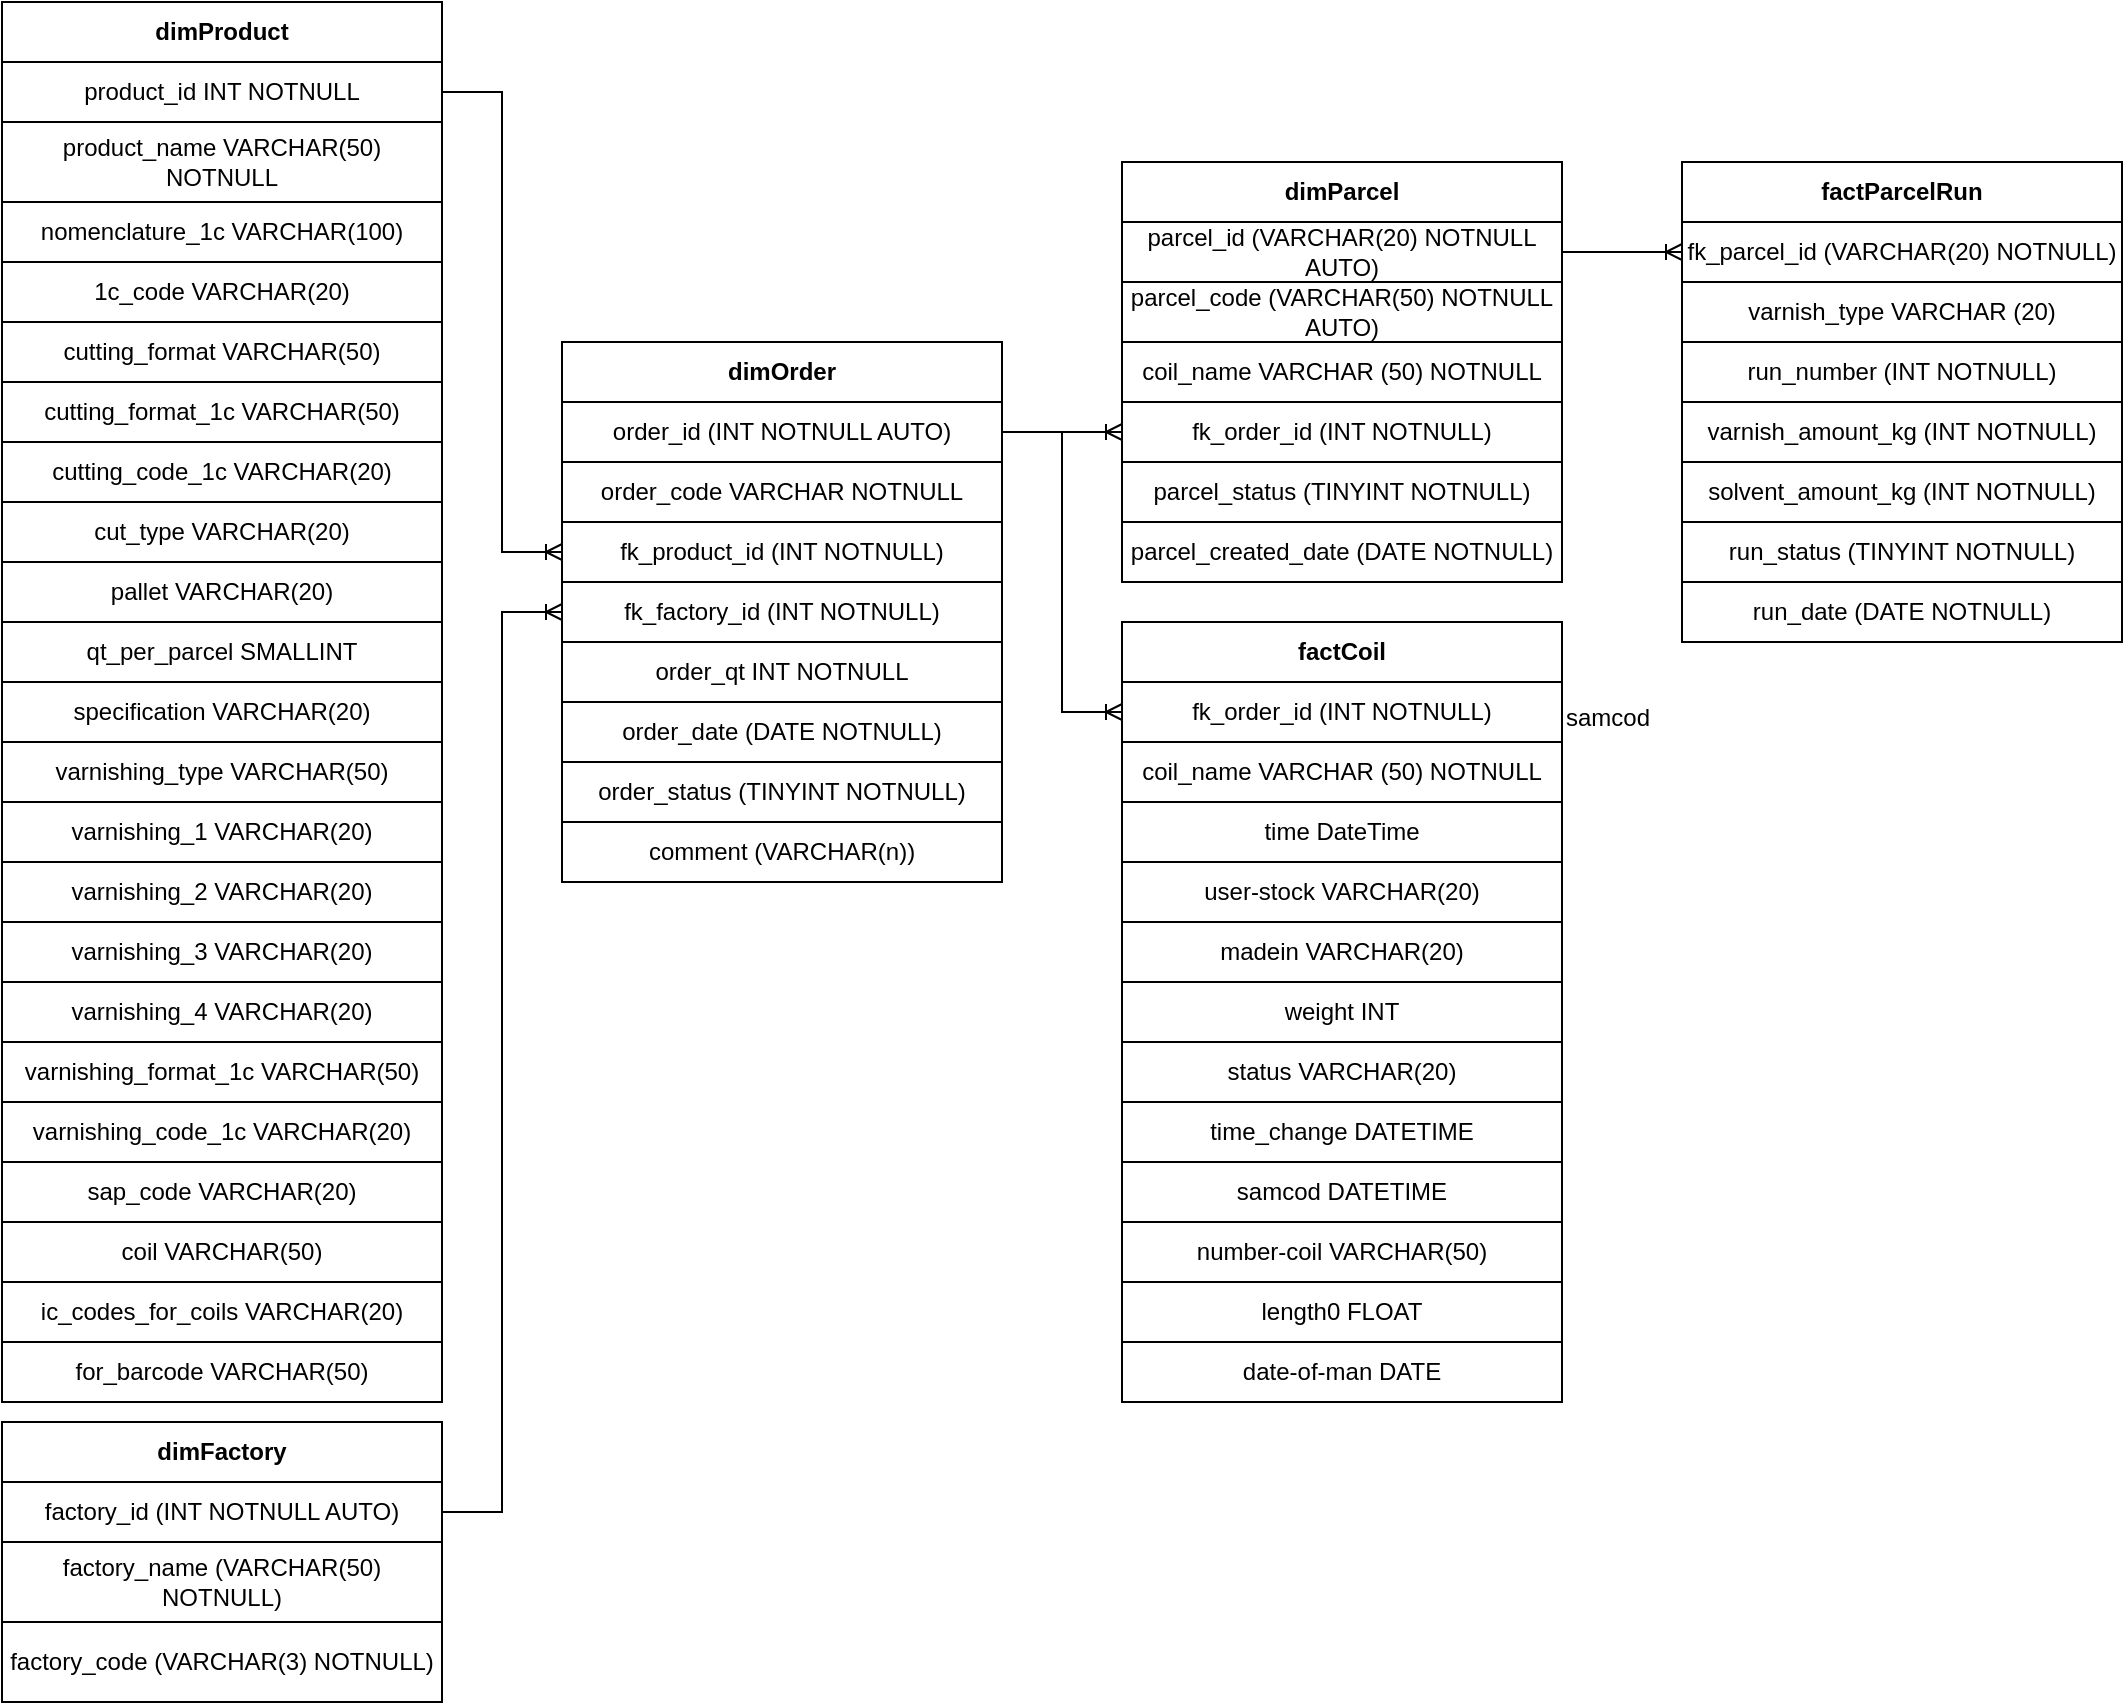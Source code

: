 <mxfile version="24.7.17">
  <diagram name="Сторінка-1" id="u5FYSQR3jmEpGPCtMNE-">
    <mxGraphModel dx="683" dy="421" grid="1" gridSize="10" guides="1" tooltips="1" connect="1" arrows="1" fold="1" page="1" pageScale="1" pageWidth="827" pageHeight="1169" math="0" shadow="0">
      <root>
        <mxCell id="0" />
        <mxCell id="1" parent="0" />
        <mxCell id="WseHAHpJaHM3yeghM0L--2" value="dimOrder" style="swimlane;whiteSpace=wrap;html=1;startSize=30;" parent="1" vertex="1">
          <mxGeometry x="500" y="210" width="220" height="270" as="geometry" />
        </mxCell>
        <mxCell id="WseHAHpJaHM3yeghM0L--4" value="order_id (INT NOTNULL AUTO)" style="rounded=0;whiteSpace=wrap;html=1;" parent="WseHAHpJaHM3yeghM0L--2" vertex="1">
          <mxGeometry y="30" width="220" height="30" as="geometry" />
        </mxCell>
        <mxCell id="WseHAHpJaHM3yeghM0L--5" value="fk_product_id (INT NOTNULL)" style="rounded=0;whiteSpace=wrap;html=1;" parent="WseHAHpJaHM3yeghM0L--2" vertex="1">
          <mxGeometry y="90" width="220" height="30" as="geometry" />
        </mxCell>
        <mxCell id="WseHAHpJaHM3yeghM0L--6" value="fk_factory_id (INT NOTNULL)" style="rounded=0;whiteSpace=wrap;html=1;" parent="WseHAHpJaHM3yeghM0L--2" vertex="1">
          <mxGeometry y="120" width="220" height="30" as="geometry" />
        </mxCell>
        <mxCell id="WseHAHpJaHM3yeghM0L--7" value="order_date (DATE NOTNULL)" style="rounded=0;whiteSpace=wrap;html=1;" parent="WseHAHpJaHM3yeghM0L--2" vertex="1">
          <mxGeometry y="180" width="220" height="30" as="geometry" />
        </mxCell>
        <mxCell id="WseHAHpJaHM3yeghM0L--8" value="order_status (TINYINT NOTNULL)" style="rounded=0;whiteSpace=wrap;html=1;" parent="WseHAHpJaHM3yeghM0L--2" vertex="1">
          <mxGeometry y="210" width="220" height="30" as="geometry" />
        </mxCell>
        <mxCell id="WseHAHpJaHM3yeghM0L--9" value="comment (VARCHAR(n))" style="rounded=0;whiteSpace=wrap;html=1;" parent="WseHAHpJaHM3yeghM0L--2" vertex="1">
          <mxGeometry y="240" width="220" height="30" as="geometry" />
        </mxCell>
        <mxCell id="PHVxE-5BuHZBbudmVXxD-1" value="order_code VARCHAR NOTNULL" style="rounded=0;whiteSpace=wrap;html=1;" parent="WseHAHpJaHM3yeghM0L--2" vertex="1">
          <mxGeometry y="60" width="220" height="30" as="geometry" />
        </mxCell>
        <mxCell id="PHVxE-5BuHZBbudmVXxD-2" value="order_qt INT NOTNULL" style="rounded=0;whiteSpace=wrap;html=1;" parent="WseHAHpJaHM3yeghM0L--2" vertex="1">
          <mxGeometry y="150" width="220" height="30" as="geometry" />
        </mxCell>
        <mxCell id="WseHAHpJaHM3yeghM0L--10" value="dimFactory" style="swimlane;whiteSpace=wrap;html=1;startSize=30;" parent="1" vertex="1">
          <mxGeometry x="220" y="750" width="220" height="140" as="geometry" />
        </mxCell>
        <mxCell id="WseHAHpJaHM3yeghM0L--11" value="factory_id (INT NOTNULL AUTO)" style="rounded=0;whiteSpace=wrap;html=1;" parent="WseHAHpJaHM3yeghM0L--10" vertex="1">
          <mxGeometry y="30" width="220" height="30" as="geometry" />
        </mxCell>
        <mxCell id="WseHAHpJaHM3yeghM0L--17" value="factory_name (VARCHAR(50) NOTNULL)" style="rounded=0;whiteSpace=wrap;html=1;" parent="WseHAHpJaHM3yeghM0L--10" vertex="1">
          <mxGeometry y="60" width="220" height="40" as="geometry" />
        </mxCell>
        <mxCell id="WseHAHpJaHM3yeghM0L--18" value="factory_code (VARCHAR(3) NOTNULL)" style="rounded=0;whiteSpace=wrap;html=1;" parent="WseHAHpJaHM3yeghM0L--10" vertex="1">
          <mxGeometry y="100" width="220" height="40" as="geometry" />
        </mxCell>
        <mxCell id="WseHAHpJaHM3yeghM0L--19" value="dimProduct" style="swimlane;whiteSpace=wrap;html=1;startSize=30;" parent="1" vertex="1">
          <mxGeometry x="220" y="40" width="220" height="700" as="geometry" />
        </mxCell>
        <mxCell id="WseHAHpJaHM3yeghM0L--20" value="product_id INT NOTNULL" style="rounded=0;whiteSpace=wrap;html=1;" parent="WseHAHpJaHM3yeghM0L--19" vertex="1">
          <mxGeometry y="30" width="220" height="30" as="geometry" />
        </mxCell>
        <mxCell id="WseHAHpJaHM3yeghM0L--21" value="product_name VARCHAR(50) NOTNULL" style="rounded=0;whiteSpace=wrap;html=1;" parent="WseHAHpJaHM3yeghM0L--19" vertex="1">
          <mxGeometry y="60" width="220" height="40" as="geometry" />
        </mxCell>
        <mxCell id="WseHAHpJaHM3yeghM0L--38" value="varnishing_type VARCHAR(50)" style="rounded=0;whiteSpace=wrap;html=1;" parent="WseHAHpJaHM3yeghM0L--19" vertex="1">
          <mxGeometry y="370" width="220" height="30" as="geometry" />
        </mxCell>
        <mxCell id="WseHAHpJaHM3yeghM0L--39" value="specification VARCHAR(20)" style="rounded=0;whiteSpace=wrap;html=1;" parent="WseHAHpJaHM3yeghM0L--19" vertex="1">
          <mxGeometry y="340" width="220" height="30" as="geometry" />
        </mxCell>
        <mxCell id="WseHAHpJaHM3yeghM0L--40" value="qt_per_parcel SMALLINT" style="rounded=0;whiteSpace=wrap;html=1;" parent="WseHAHpJaHM3yeghM0L--19" vertex="1">
          <mxGeometry y="310" width="220" height="30" as="geometry" />
        </mxCell>
        <mxCell id="mCgGQj5m1qpj43Oj-1F5-1" value="nomenclature_1c VARCHAR(100)" style="rounded=0;whiteSpace=wrap;html=1;" parent="WseHAHpJaHM3yeghM0L--19" vertex="1">
          <mxGeometry y="100" width="220" height="30" as="geometry" />
        </mxCell>
        <mxCell id="mCgGQj5m1qpj43Oj-1F5-2" value="1c_code VARCHAR(20)" style="rounded=0;whiteSpace=wrap;html=1;" parent="WseHAHpJaHM3yeghM0L--19" vertex="1">
          <mxGeometry y="130" width="220" height="30" as="geometry" />
        </mxCell>
        <mxCell id="mCgGQj5m1qpj43Oj-1F5-3" value="cutting_format VARCHAR(50)" style="rounded=0;whiteSpace=wrap;html=1;" parent="WseHAHpJaHM3yeghM0L--19" vertex="1">
          <mxGeometry y="160" width="220" height="30" as="geometry" />
        </mxCell>
        <mxCell id="mCgGQj5m1qpj43Oj-1F5-4" value="cutting_format_1c VARCHAR(50)" style="rounded=0;whiteSpace=wrap;html=1;" parent="WseHAHpJaHM3yeghM0L--19" vertex="1">
          <mxGeometry y="190" width="220" height="30" as="geometry" />
        </mxCell>
        <mxCell id="mCgGQj5m1qpj43Oj-1F5-5" value="cutting_code_1c VARCHAR(20)" style="rounded=0;whiteSpace=wrap;html=1;" parent="WseHAHpJaHM3yeghM0L--19" vertex="1">
          <mxGeometry y="220" width="220" height="30" as="geometry" />
        </mxCell>
        <mxCell id="mCgGQj5m1qpj43Oj-1F5-6" value="cut_type VARCHAR(20)" style="rounded=0;whiteSpace=wrap;html=1;" parent="WseHAHpJaHM3yeghM0L--19" vertex="1">
          <mxGeometry y="250" width="220" height="30" as="geometry" />
        </mxCell>
        <mxCell id="mCgGQj5m1qpj43Oj-1F5-7" value="pallet VARCHAR(20)" style="rounded=0;whiteSpace=wrap;html=1;" parent="WseHAHpJaHM3yeghM0L--19" vertex="1">
          <mxGeometry y="280" width="220" height="30" as="geometry" />
        </mxCell>
        <mxCell id="mCgGQj5m1qpj43Oj-1F5-9" value="varnishing_1 VARCHAR(20)" style="rounded=0;whiteSpace=wrap;html=1;" parent="WseHAHpJaHM3yeghM0L--19" vertex="1">
          <mxGeometry y="400" width="220" height="30" as="geometry" />
        </mxCell>
        <mxCell id="mCgGQj5m1qpj43Oj-1F5-10" value="varnishing_2 VARCHAR(20)" style="rounded=0;whiteSpace=wrap;html=1;" parent="WseHAHpJaHM3yeghM0L--19" vertex="1">
          <mxGeometry y="430" width="220" height="30" as="geometry" />
        </mxCell>
        <mxCell id="mCgGQj5m1qpj43Oj-1F5-11" value="varnishing_3 VARCHAR(20)" style="rounded=0;whiteSpace=wrap;html=1;" parent="WseHAHpJaHM3yeghM0L--19" vertex="1">
          <mxGeometry y="460" width="220" height="30" as="geometry" />
        </mxCell>
        <mxCell id="mCgGQj5m1qpj43Oj-1F5-12" value="varnishing_4 VARCHAR(20)" style="rounded=0;whiteSpace=wrap;html=1;" parent="WseHAHpJaHM3yeghM0L--19" vertex="1">
          <mxGeometry y="490" width="220" height="30" as="geometry" />
        </mxCell>
        <mxCell id="mCgGQj5m1qpj43Oj-1F5-13" value="varnishing_format_1c VARCHAR(50)" style="rounded=0;whiteSpace=wrap;html=1;" parent="WseHAHpJaHM3yeghM0L--19" vertex="1">
          <mxGeometry y="520" width="220" height="30" as="geometry" />
        </mxCell>
        <mxCell id="mCgGQj5m1qpj43Oj-1F5-14" value="varnishing_code_1c VARCHAR(20)" style="rounded=0;whiteSpace=wrap;html=1;" parent="WseHAHpJaHM3yeghM0L--19" vertex="1">
          <mxGeometry y="550" width="220" height="30" as="geometry" />
        </mxCell>
        <mxCell id="mCgGQj5m1qpj43Oj-1F5-15" value="sap_code VARCHAR(20)" style="rounded=0;whiteSpace=wrap;html=1;" parent="WseHAHpJaHM3yeghM0L--19" vertex="1">
          <mxGeometry y="580" width="220" height="30" as="geometry" />
        </mxCell>
        <mxCell id="mCgGQj5m1qpj43Oj-1F5-16" value="coil VARCHAR(50)" style="rounded=0;whiteSpace=wrap;html=1;" parent="WseHAHpJaHM3yeghM0L--19" vertex="1">
          <mxGeometry y="610" width="220" height="30" as="geometry" />
        </mxCell>
        <mxCell id="mCgGQj5m1qpj43Oj-1F5-17" value="ic_codes_for_coils VARCHAR(20)" style="rounded=0;whiteSpace=wrap;html=1;" parent="WseHAHpJaHM3yeghM0L--19" vertex="1">
          <mxGeometry y="640" width="220" height="30" as="geometry" />
        </mxCell>
        <mxCell id="mCgGQj5m1qpj43Oj-1F5-18" value="for_barcode VARCHAR(50)" style="rounded=0;whiteSpace=wrap;html=1;" parent="WseHAHpJaHM3yeghM0L--19" vertex="1">
          <mxGeometry y="670" width="220" height="30" as="geometry" />
        </mxCell>
        <mxCell id="WseHAHpJaHM3yeghM0L--23" value="dimParcel" style="swimlane;whiteSpace=wrap;html=1;startSize=30;" parent="1" vertex="1">
          <mxGeometry x="780" y="120" width="220" height="210" as="geometry" />
        </mxCell>
        <mxCell id="WseHAHpJaHM3yeghM0L--24" value="parcel_id (VARCHAR(20) NOTNULL AUTO)" style="rounded=0;whiteSpace=wrap;html=1;" parent="WseHAHpJaHM3yeghM0L--23" vertex="1">
          <mxGeometry y="30" width="220" height="30" as="geometry" />
        </mxCell>
        <mxCell id="WseHAHpJaHM3yeghM0L--25" value="fk_order_id (INT NOTNULL)" style="rounded=0;whiteSpace=wrap;html=1;" parent="WseHAHpJaHM3yeghM0L--23" vertex="1">
          <mxGeometry y="120" width="220" height="30" as="geometry" />
        </mxCell>
        <mxCell id="WseHAHpJaHM3yeghM0L--26" value="parcel_status (TINYINT NOTNULL)" style="rounded=0;whiteSpace=wrap;html=1;" parent="WseHAHpJaHM3yeghM0L--23" vertex="1">
          <mxGeometry y="150" width="220" height="30" as="geometry" />
        </mxCell>
        <mxCell id="WseHAHpJaHM3yeghM0L--27" value="parcel_created_date (DATE NOTNULL)" style="rounded=0;whiteSpace=wrap;html=1;" parent="WseHAHpJaHM3yeghM0L--23" vertex="1">
          <mxGeometry y="180" width="220" height="30" as="geometry" />
        </mxCell>
        <mxCell id="PHVxE-5BuHZBbudmVXxD-4" value="parcel_code (VARCHAR(50) NOTNULL AUTO)" style="rounded=0;whiteSpace=wrap;html=1;" parent="WseHAHpJaHM3yeghM0L--23" vertex="1">
          <mxGeometry y="60" width="220" height="30" as="geometry" />
        </mxCell>
        <mxCell id="PHVxE-5BuHZBbudmVXxD-5" value="coil_name VARCHAR (50) NOTNULL" style="rounded=0;whiteSpace=wrap;html=1;" parent="WseHAHpJaHM3yeghM0L--23" vertex="1">
          <mxGeometry y="90" width="220" height="30" as="geometry" />
        </mxCell>
        <mxCell id="WseHAHpJaHM3yeghM0L--34" value="" style="edgeStyle=entityRelationEdgeStyle;fontSize=12;html=1;endArrow=ERoneToMany;rounded=0;exitX=1;exitY=0.5;exitDx=0;exitDy=0;entryX=0;entryY=0.5;entryDx=0;entryDy=0;" parent="1" source="WseHAHpJaHM3yeghM0L--20" target="WseHAHpJaHM3yeghM0L--5" edge="1">
          <mxGeometry width="100" height="100" relative="1" as="geometry">
            <mxPoint x="420" y="330" as="sourcePoint" />
            <mxPoint x="520" y="230" as="targetPoint" />
          </mxGeometry>
        </mxCell>
        <mxCell id="WseHAHpJaHM3yeghM0L--36" value="" style="edgeStyle=entityRelationEdgeStyle;fontSize=12;html=1;endArrow=ERoneToMany;rounded=0;exitX=1;exitY=0.5;exitDx=0;exitDy=0;entryX=0;entryY=0.5;entryDx=0;entryDy=0;" parent="1" source="WseHAHpJaHM3yeghM0L--4" target="WseHAHpJaHM3yeghM0L--25" edge="1">
          <mxGeometry width="100" height="100" relative="1" as="geometry">
            <mxPoint x="400" y="420" as="sourcePoint" />
            <mxPoint x="500" y="320" as="targetPoint" />
          </mxGeometry>
        </mxCell>
        <mxCell id="WseHAHpJaHM3yeghM0L--43" value="factParcelRun" style="swimlane;whiteSpace=wrap;html=1;startSize=30;" parent="1" vertex="1">
          <mxGeometry x="1060" y="120" width="220" height="240" as="geometry" />
        </mxCell>
        <mxCell id="WseHAHpJaHM3yeghM0L--44" value="fk_parcel_id (VARCHAR(20) NOTNULL)" style="rounded=0;whiteSpace=wrap;html=1;" parent="WseHAHpJaHM3yeghM0L--43" vertex="1">
          <mxGeometry y="30" width="220" height="30" as="geometry" />
        </mxCell>
        <mxCell id="WseHAHpJaHM3yeghM0L--49" value="varnish_amount_kg (INT NOTNULL)" style="rounded=0;whiteSpace=wrap;html=1;" parent="WseHAHpJaHM3yeghM0L--43" vertex="1">
          <mxGeometry y="120" width="220" height="30" as="geometry" />
        </mxCell>
        <mxCell id="WseHAHpJaHM3yeghM0L--50" value="solvent_amount_kg (INT NOTNULL)" style="rounded=0;whiteSpace=wrap;html=1;" parent="WseHAHpJaHM3yeghM0L--43" vertex="1">
          <mxGeometry y="150" width="220" height="30" as="geometry" />
        </mxCell>
        <mxCell id="WseHAHpJaHM3yeghM0L--51" value="run_status (TINYINT NOTNULL)" style="rounded=0;whiteSpace=wrap;html=1;" parent="WseHAHpJaHM3yeghM0L--43" vertex="1">
          <mxGeometry y="180" width="220" height="30" as="geometry" />
        </mxCell>
        <mxCell id="WseHAHpJaHM3yeghM0L--52" value="run_date (DATE NOTNULL)" style="rounded=0;whiteSpace=wrap;html=1;" parent="WseHAHpJaHM3yeghM0L--43" vertex="1">
          <mxGeometry y="210" width="220" height="30" as="geometry" />
        </mxCell>
        <mxCell id="T6bD2H47zDoP_gtD2wjx-1" value="varnish_type VARCHAR (20)" style="rounded=0;whiteSpace=wrap;html=1;" vertex="1" parent="WseHAHpJaHM3yeghM0L--43">
          <mxGeometry y="60" width="220" height="30" as="geometry" />
        </mxCell>
        <mxCell id="T6bD2H47zDoP_gtD2wjx-2" value="run_number (INT NOTNULL)" style="rounded=0;whiteSpace=wrap;html=1;" vertex="1" parent="WseHAHpJaHM3yeghM0L--43">
          <mxGeometry y="90" width="220" height="30" as="geometry" />
        </mxCell>
        <mxCell id="WseHAHpJaHM3yeghM0L--48" value="" style="edgeStyle=entityRelationEdgeStyle;fontSize=12;html=1;endArrow=ERoneToMany;rounded=0;exitX=1;exitY=0.5;exitDx=0;exitDy=0;entryX=0;entryY=0.5;entryDx=0;entryDy=0;" parent="1" source="WseHAHpJaHM3yeghM0L--24" target="WseHAHpJaHM3yeghM0L--44" edge="1">
          <mxGeometry width="100" height="100" relative="1" as="geometry">
            <mxPoint x="660" y="300" as="sourcePoint" />
            <mxPoint x="760" y="200" as="targetPoint" />
          </mxGeometry>
        </mxCell>
        <mxCell id="mCgGQj5m1qpj43Oj-1F5-8" value="" style="edgeStyle=entityRelationEdgeStyle;fontSize=12;html=1;endArrow=ERoneToMany;rounded=0;entryX=0;entryY=0.5;entryDx=0;entryDy=0;exitX=1;exitY=0.5;exitDx=0;exitDy=0;" parent="1" source="WseHAHpJaHM3yeghM0L--11" target="WseHAHpJaHM3yeghM0L--6" edge="1">
          <mxGeometry width="100" height="100" relative="1" as="geometry">
            <mxPoint x="450" y="640" as="sourcePoint" />
            <mxPoint x="470" y="490" as="targetPoint" />
          </mxGeometry>
        </mxCell>
        <mxCell id="PHVxE-5BuHZBbudmVXxD-6" value="factCoil" style="swimlane;whiteSpace=wrap;html=1;startSize=30;" parent="1" vertex="1">
          <mxGeometry x="780" y="350" width="220" height="390" as="geometry" />
        </mxCell>
        <mxCell id="PHVxE-5BuHZBbudmVXxD-15" value="coil_name VARCHAR (50) NOTNULL" style="rounded=0;whiteSpace=wrap;html=1;" parent="PHVxE-5BuHZBbudmVXxD-6" vertex="1">
          <mxGeometry y="60" width="220" height="30" as="geometry" />
        </mxCell>
        <mxCell id="PHVxE-5BuHZBbudmVXxD-16" value="fk_order_id (INT NOTNULL)" style="rounded=0;whiteSpace=wrap;html=1;" parent="PHVxE-5BuHZBbudmVXxD-6" vertex="1">
          <mxGeometry y="30" width="220" height="30" as="geometry" />
        </mxCell>
        <mxCell id="PHVxE-5BuHZBbudmVXxD-19" value="time DateTime" style="rounded=0;whiteSpace=wrap;html=1;" parent="PHVxE-5BuHZBbudmVXxD-6" vertex="1">
          <mxGeometry y="90" width="220" height="30" as="geometry" />
        </mxCell>
        <mxCell id="PHVxE-5BuHZBbudmVXxD-20" value="user-stock VARCHAR(20)" style="rounded=0;whiteSpace=wrap;html=1;" parent="PHVxE-5BuHZBbudmVXxD-6" vertex="1">
          <mxGeometry y="120" width="220" height="30" as="geometry" />
        </mxCell>
        <mxCell id="PHVxE-5BuHZBbudmVXxD-21" value="madein VARCHAR(20)" style="rounded=0;whiteSpace=wrap;html=1;" parent="PHVxE-5BuHZBbudmVXxD-6" vertex="1">
          <mxGeometry y="150" width="220" height="30" as="geometry" />
        </mxCell>
        <mxCell id="PHVxE-5BuHZBbudmVXxD-22" value="weight INT" style="rounded=0;whiteSpace=wrap;html=1;" parent="PHVxE-5BuHZBbudmVXxD-6" vertex="1">
          <mxGeometry y="180" width="220" height="30" as="geometry" />
        </mxCell>
        <mxCell id="PHVxE-5BuHZBbudmVXxD-24" value="status VARCHAR(20)" style="rounded=0;whiteSpace=wrap;html=1;" parent="PHVxE-5BuHZBbudmVXxD-6" vertex="1">
          <mxGeometry y="210" width="220" height="30" as="geometry" />
        </mxCell>
        <mxCell id="PHVxE-5BuHZBbudmVXxD-25" value="time_change DATETIME" style="rounded=0;whiteSpace=wrap;html=1;" parent="PHVxE-5BuHZBbudmVXxD-6" vertex="1">
          <mxGeometry y="240" width="220" height="30" as="geometry" />
        </mxCell>
        <mxCell id="PHVxE-5BuHZBbudmVXxD-26" value="samcod DATETIME" style="rounded=0;whiteSpace=wrap;html=1;" parent="PHVxE-5BuHZBbudmVXxD-6" vertex="1">
          <mxGeometry y="270" width="220" height="30" as="geometry" />
        </mxCell>
        <mxCell id="PHVxE-5BuHZBbudmVXxD-28" value="number-coil VARCHAR(50)" style="rounded=0;whiteSpace=wrap;html=1;" parent="PHVxE-5BuHZBbudmVXxD-6" vertex="1">
          <mxGeometry y="300" width="220" height="30" as="geometry" />
        </mxCell>
        <mxCell id="PHVxE-5BuHZBbudmVXxD-29" value="length0 FLOAT" style="rounded=0;whiteSpace=wrap;html=1;" parent="PHVxE-5BuHZBbudmVXxD-6" vertex="1">
          <mxGeometry y="330" width="220" height="30" as="geometry" />
        </mxCell>
        <mxCell id="PHVxE-5BuHZBbudmVXxD-30" value="date-of-man DATE" style="rounded=0;whiteSpace=wrap;html=1;" parent="PHVxE-5BuHZBbudmVXxD-6" vertex="1">
          <mxGeometry y="360" width="220" height="30" as="geometry" />
        </mxCell>
        <mxCell id="PHVxE-5BuHZBbudmVXxD-17" value="" style="edgeStyle=entityRelationEdgeStyle;fontSize=12;html=1;endArrow=ERoneToMany;rounded=0;entryX=0;entryY=0.5;entryDx=0;entryDy=0;exitX=1;exitY=0.5;exitDx=0;exitDy=0;" parent="1" source="WseHAHpJaHM3yeghM0L--4" target="PHVxE-5BuHZBbudmVXxD-16" edge="1">
          <mxGeometry width="100" height="100" relative="1" as="geometry">
            <mxPoint x="620" y="430" as="sourcePoint" />
            <mxPoint x="720" y="330" as="targetPoint" />
          </mxGeometry>
        </mxCell>
        <mxCell id="PHVxE-5BuHZBbudmVXxD-27" value="samcod" style="text;html=1;align=left;verticalAlign=middle;whiteSpace=wrap;rounded=0;" parent="1" vertex="1">
          <mxGeometry x="1000" y="390" width="60" height="15" as="geometry" />
        </mxCell>
      </root>
    </mxGraphModel>
  </diagram>
</mxfile>
